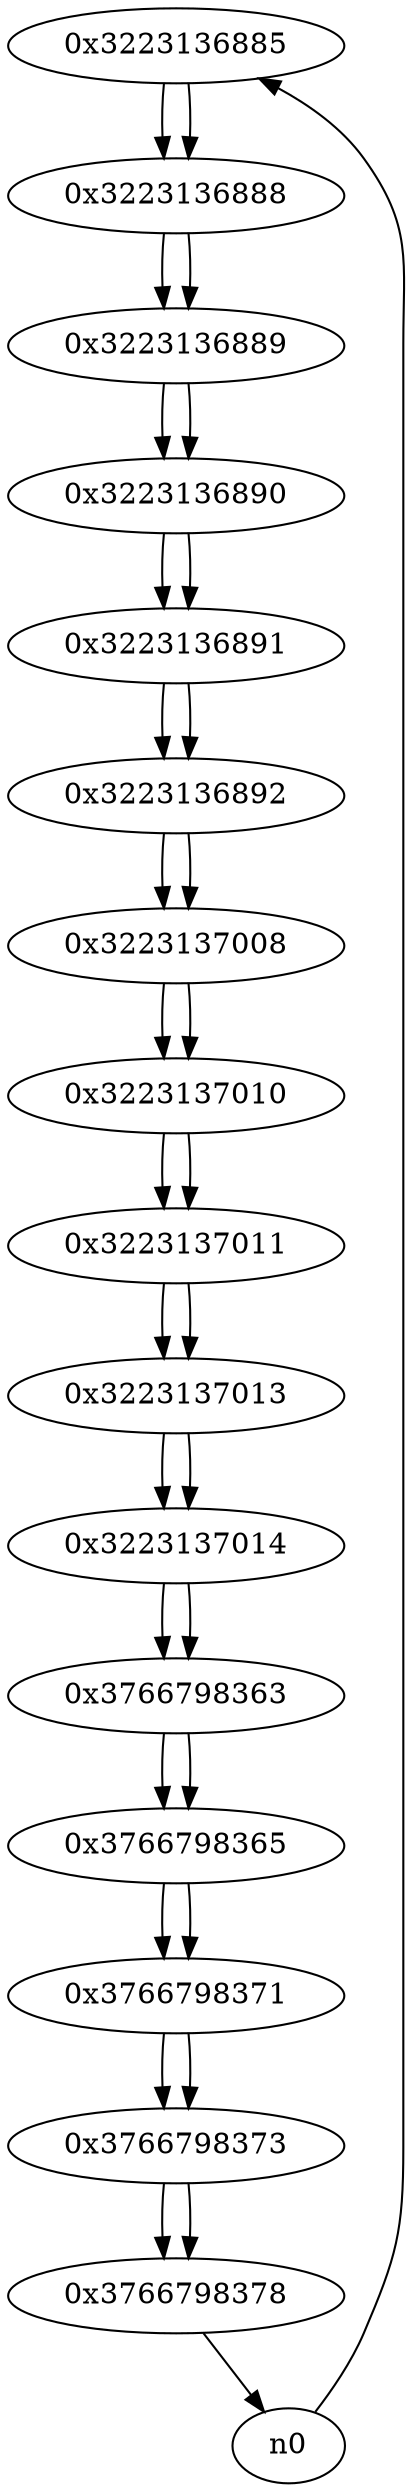 digraph G{
/* nodes */
  n1 [label="0x3223136885"]
  n2 [label="0x3223136888"]
  n3 [label="0x3223136889"]
  n4 [label="0x3223136890"]
  n5 [label="0x3223136891"]
  n6 [label="0x3223136892"]
  n7 [label="0x3223137008"]
  n8 [label="0x3223137010"]
  n9 [label="0x3223137011"]
  n10 [label="0x3223137013"]
  n11 [label="0x3223137014"]
  n12 [label="0x3766798363"]
  n13 [label="0x3766798365"]
  n14 [label="0x3766798371"]
  n15 [label="0x3766798373"]
  n16 [label="0x3766798378"]
/* edges */
n1 -> n2;
n0 -> n1;
n2 -> n3;
n1 -> n2;
n3 -> n4;
n2 -> n3;
n4 -> n5;
n3 -> n4;
n5 -> n6;
n4 -> n5;
n6 -> n7;
n5 -> n6;
n7 -> n8;
n6 -> n7;
n8 -> n9;
n7 -> n8;
n9 -> n10;
n8 -> n9;
n10 -> n11;
n9 -> n10;
n11 -> n12;
n10 -> n11;
n12 -> n13;
n11 -> n12;
n13 -> n14;
n12 -> n13;
n14 -> n15;
n13 -> n14;
n15 -> n16;
n14 -> n15;
n16 -> n0;
n15 -> n16;
}
